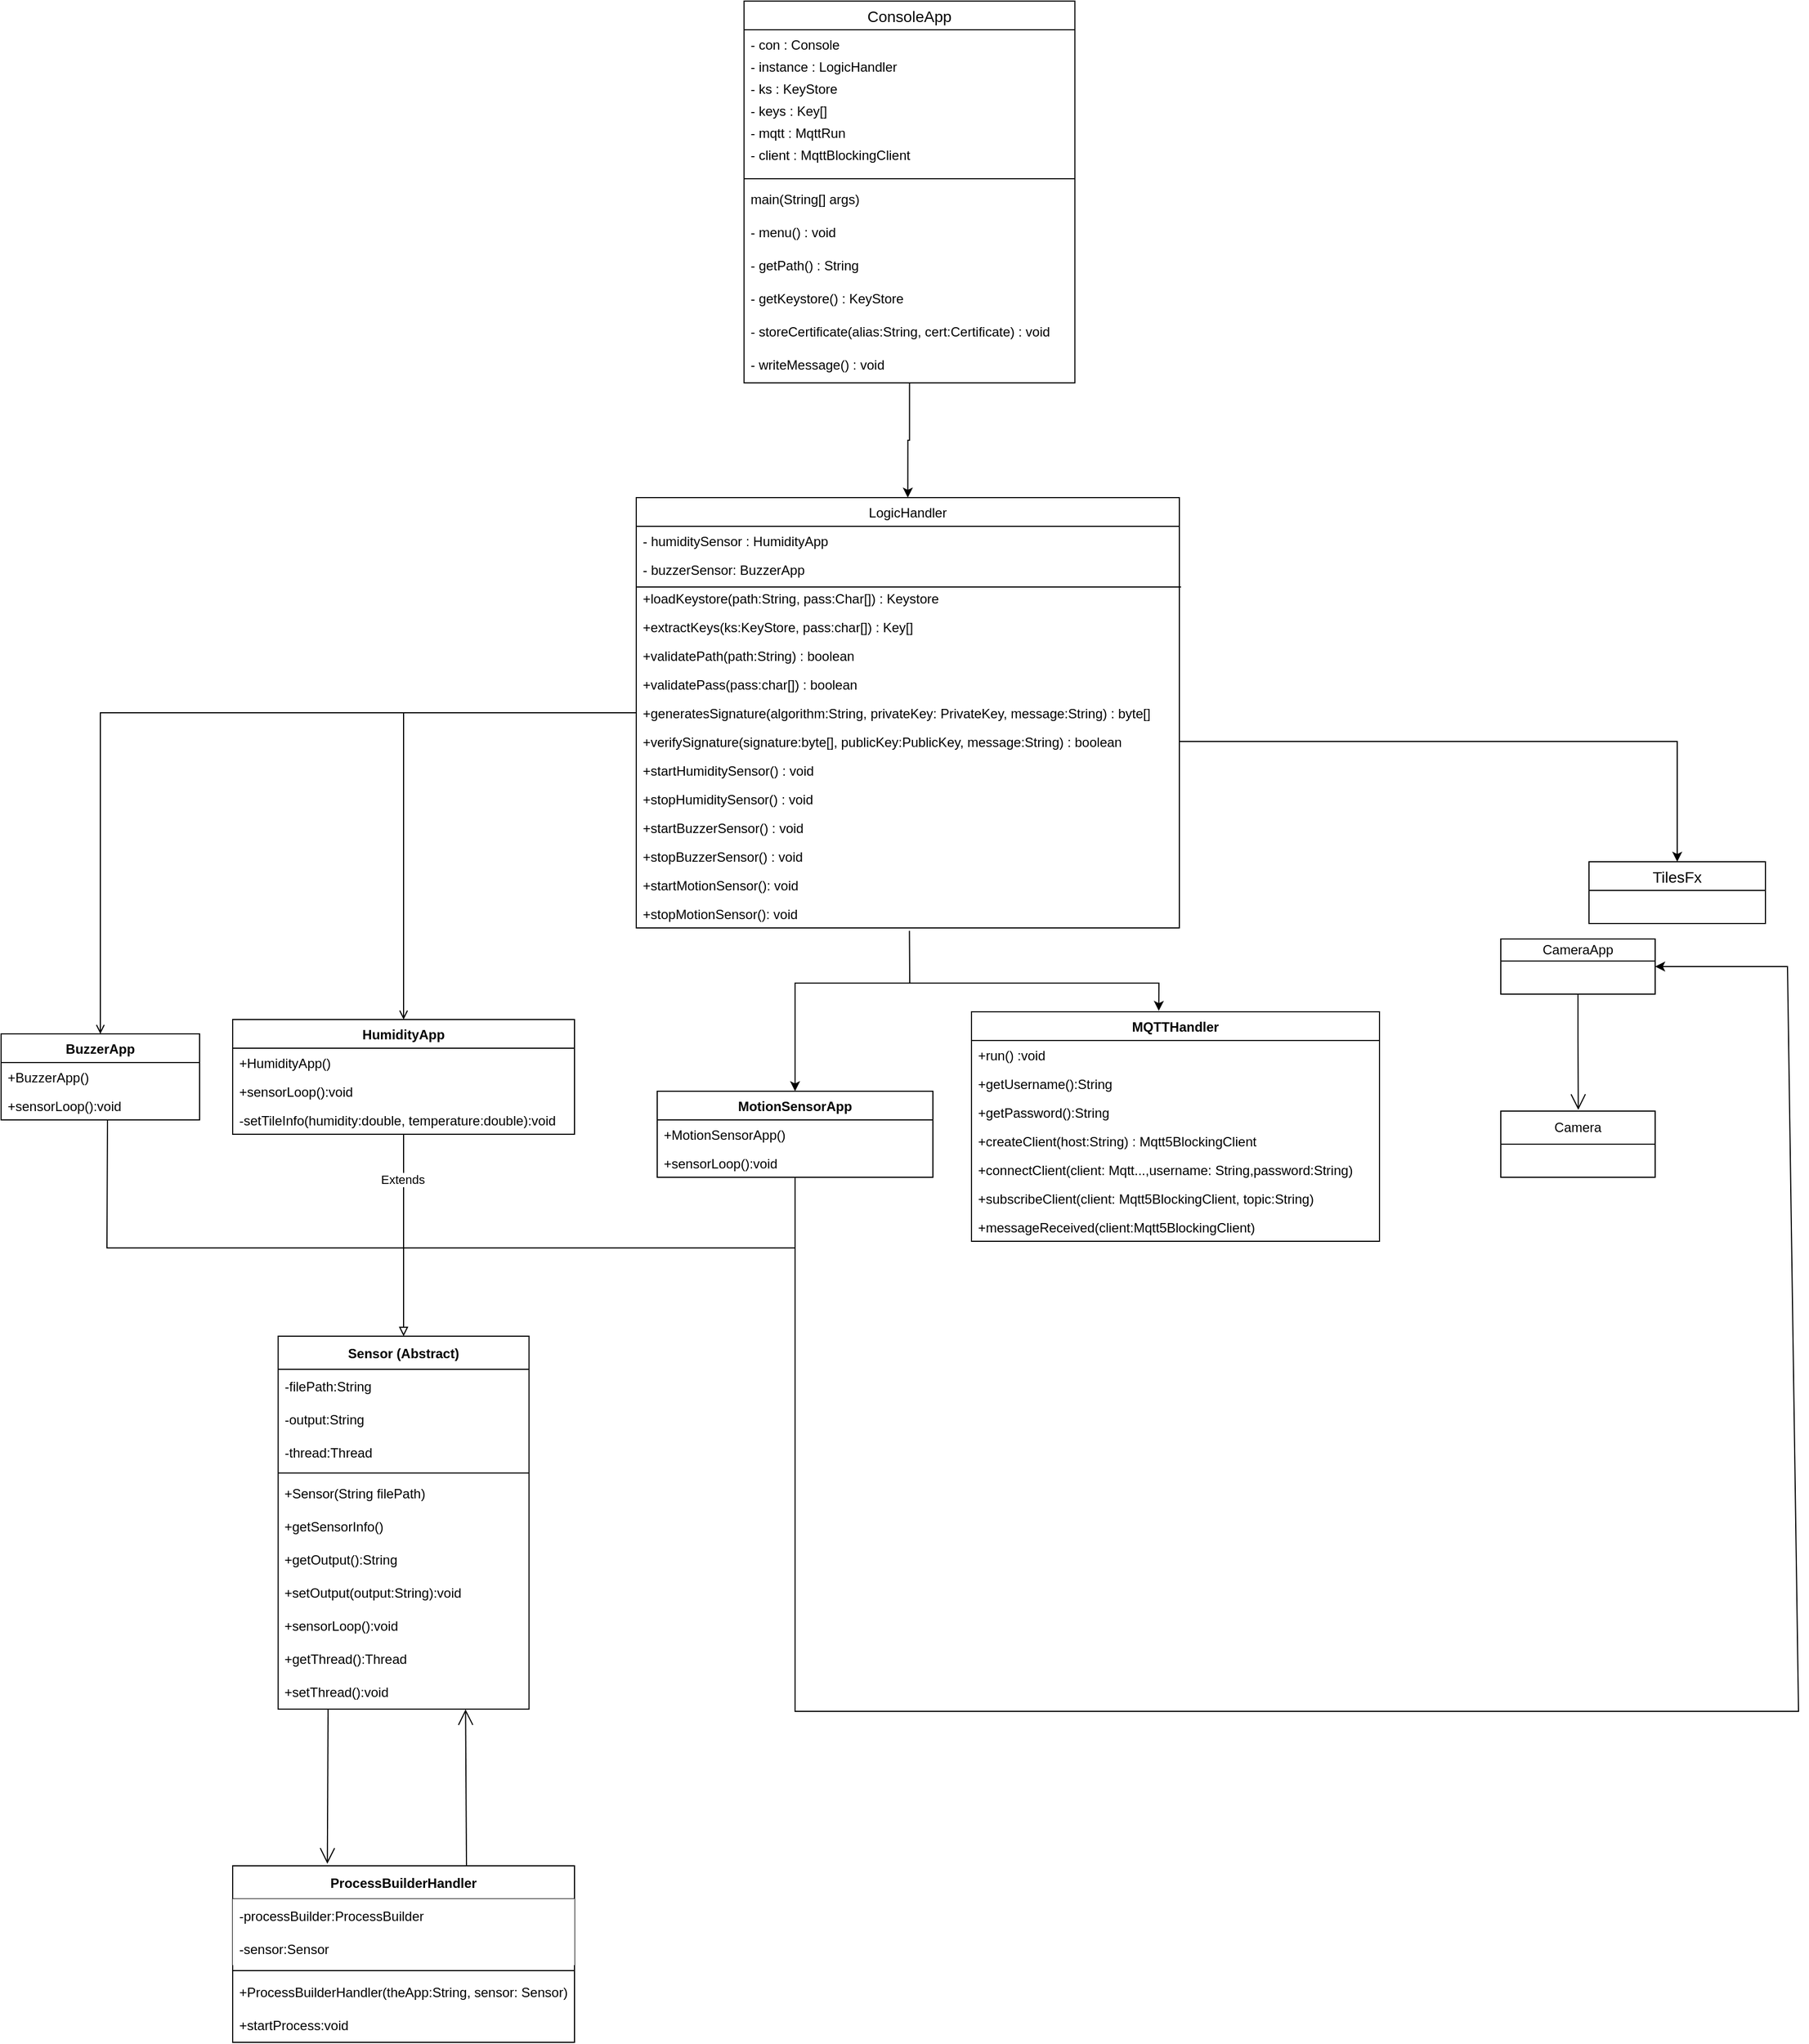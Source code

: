 <mxfile version="20.5.3" type="device"><diagram id="GwXKaQyKeeMA_JkWAQsi" name="Page-1"><mxGraphModel dx="2873" dy="2746" grid="1" gridSize="10" guides="1" tooltips="1" connect="1" arrows="1" fold="1" page="1" pageScale="1" pageWidth="1200" pageHeight="1920" math="0" shadow="0"><root><mxCell id="0"/><mxCell id="1" parent="0"/><mxCell id="-R_R7R8B03H3mzK-gPOs-9" value="CameraApp" style="swimlane;fontStyle=0;childLayout=stackLayout;horizontal=1;startSize=20;horizontalStack=0;resizeParent=1;resizeParentMax=0;resizeLast=0;collapsible=1;marginBottom=0;whiteSpace=wrap;html=1;" parent="1" vertex="1"><mxGeometry x="980" y="80" width="140" height="50" as="geometry"/></mxCell><mxCell id="-R_R7R8B03H3mzK-gPOs-17" value="Camera" style="swimlane;fontStyle=0;childLayout=stackLayout;horizontal=1;startSize=30;horizontalStack=0;resizeParent=1;resizeParentMax=0;resizeLast=0;collapsible=1;marginBottom=0;whiteSpace=wrap;html=1;" parent="1" vertex="1"><mxGeometry x="980" y="236" width="140" height="60" as="geometry"/></mxCell><mxCell id="-R_R7R8B03H3mzK-gPOs-50" value="" style="endArrow=open;endFill=1;endSize=12;html=1;rounded=0;exitX=0.5;exitY=1;exitDx=0;exitDy=0;entryX=0.502;entryY=-0.019;entryDx=0;entryDy=0;entryPerimeter=0;" parent="1" source="-R_R7R8B03H3mzK-gPOs-9" target="-R_R7R8B03H3mzK-gPOs-17" edge="1"><mxGeometry width="160" relative="1" as="geometry"><mxPoint x="810.98" y="322.01" as="sourcePoint"/><mxPoint x="1050" y="230" as="targetPoint"/><Array as="points"><mxPoint x="1050" y="170"/></Array></mxGeometry></mxCell><mxCell id="-R_R7R8B03H3mzK-gPOs-82" value="TilesFx" style="swimlane;fontStyle=0;childLayout=stackLayout;horizontal=1;startSize=26;horizontalStack=0;resizeParent=1;resizeParentMax=0;resizeLast=0;collapsible=1;marginBottom=0;align=center;fontSize=14;" parent="1" vertex="1"><mxGeometry x="1060" y="10" width="160" height="56" as="geometry"/></mxCell><mxCell id="-R_R7R8B03H3mzK-gPOs-98" style="edgeStyle=orthogonalEdgeStyle;rounded=0;orthogonalLoop=1;jettySize=auto;html=1;entryX=0.5;entryY=0;entryDx=0;entryDy=0;" parent="1" source="-R_R7R8B03H3mzK-gPOs-94" target="10" edge="1"><mxGeometry relative="1" as="geometry"><mxPoint x="340" y="-110" as="targetPoint"/></mxGeometry></mxCell><mxCell id="-R_R7R8B03H3mzK-gPOs-94" value="ConsoleApp" style="swimlane;fontStyle=0;childLayout=stackLayout;horizontal=1;startSize=26;horizontalStack=0;resizeParent=1;resizeParentMax=0;resizeLast=0;collapsible=1;marginBottom=0;align=center;fontSize=14;" parent="1" vertex="1"><mxGeometry x="293.75" y="-770" width="300" height="346" as="geometry"/></mxCell><mxCell id="52" value="- con : Console" style="text;strokeColor=none;fillColor=none;spacingLeft=4;spacingRight=4;overflow=hidden;rotatable=0;points=[[0,0.5],[1,0.5]];portConstraint=eastwest;fontSize=12;" parent="-R_R7R8B03H3mzK-gPOs-94" vertex="1"><mxGeometry y="26" width="300" height="20" as="geometry"/></mxCell><mxCell id="54" value="- instance : LogicHandler" style="text;strokeColor=none;fillColor=none;spacingLeft=4;spacingRight=4;overflow=hidden;rotatable=0;points=[[0,0.5],[1,0.5]];portConstraint=eastwest;fontSize=12;spacing=2;" parent="-R_R7R8B03H3mzK-gPOs-94" vertex="1"><mxGeometry y="46" width="300" height="20" as="geometry"/></mxCell><mxCell id="55" value="- ks : KeyStore" style="text;strokeColor=none;fillColor=none;spacingLeft=4;spacingRight=4;overflow=hidden;rotatable=0;points=[[0,0.5],[1,0.5]];portConstraint=eastwest;fontSize=12;" parent="-R_R7R8B03H3mzK-gPOs-94" vertex="1"><mxGeometry y="66" width="300" height="20" as="geometry"/></mxCell><mxCell id="56" value="- keys : Key[]" style="text;strokeColor=none;fillColor=none;spacingLeft=4;spacingRight=4;overflow=hidden;rotatable=0;points=[[0,0.5],[1,0.5]];portConstraint=eastwest;fontSize=12;" parent="-R_R7R8B03H3mzK-gPOs-94" vertex="1"><mxGeometry y="86" width="300" height="20" as="geometry"/></mxCell><mxCell id="57" value="- mqtt : MqttRun" style="text;strokeColor=none;fillColor=none;spacingLeft=4;spacingRight=4;overflow=hidden;rotatable=0;points=[[0,0.5],[1,0.5]];portConstraint=eastwest;fontSize=12;" parent="-R_R7R8B03H3mzK-gPOs-94" vertex="1"><mxGeometry y="106" width="300" height="20" as="geometry"/></mxCell><mxCell id="53" value="- client : MqttBlockingClient" style="text;strokeColor=none;fillColor=none;spacingLeft=4;spacingRight=4;overflow=hidden;rotatable=0;points=[[0,0.5],[1,0.5]];portConstraint=eastwest;fontSize=12;" parent="-R_R7R8B03H3mzK-gPOs-94" vertex="1"><mxGeometry y="126" width="300" height="30" as="geometry"/></mxCell><mxCell id="72" value="" style="line;strokeWidth=1;html=1;perimeter=backbonePerimeter;points=[];outlineConnect=0;glass=0;labelBorderColor=none;" parent="-R_R7R8B03H3mzK-gPOs-94" vertex="1"><mxGeometry y="156" width="300" height="10" as="geometry"/></mxCell><mxCell id="-R_R7R8B03H3mzK-gPOs-95" value="main(String[] args)" style="text;strokeColor=none;fillColor=none;spacingLeft=4;spacingRight=4;overflow=hidden;rotatable=0;points=[[0,0.5],[1,0.5]];portConstraint=eastwest;fontSize=12;" parent="-R_R7R8B03H3mzK-gPOs-94" vertex="1"><mxGeometry y="166" width="300" height="30" as="geometry"/></mxCell><mxCell id="44" value="- menu() : void" style="text;strokeColor=none;fillColor=none;spacingLeft=4;spacingRight=4;overflow=hidden;rotatable=0;points=[[0,0.5],[1,0.5]];portConstraint=eastwest;fontSize=12;" parent="-R_R7R8B03H3mzK-gPOs-94" vertex="1"><mxGeometry y="196" width="300" height="30" as="geometry"/></mxCell><mxCell id="45" value="- getPath() : String" style="text;strokeColor=none;fillColor=none;spacingLeft=4;spacingRight=4;overflow=hidden;rotatable=0;points=[[0,0.5],[1,0.5]];portConstraint=eastwest;fontSize=12;" parent="-R_R7R8B03H3mzK-gPOs-94" vertex="1"><mxGeometry y="226" width="300" height="30" as="geometry"/></mxCell><mxCell id="46" value="- getKeystore() : KeyStore" style="text;strokeColor=none;fillColor=none;spacingLeft=4;spacingRight=4;overflow=hidden;rotatable=0;points=[[0,0.5],[1,0.5]];portConstraint=eastwest;fontSize=12;" parent="-R_R7R8B03H3mzK-gPOs-94" vertex="1"><mxGeometry y="256" width="300" height="30" as="geometry"/></mxCell><mxCell id="48" value="- storeCertificate(alias:String, cert:Certificate) : void" style="text;strokeColor=none;fillColor=none;spacingLeft=4;spacingRight=4;overflow=hidden;rotatable=0;points=[[0,0.5],[1,0.5]];portConstraint=eastwest;fontSize=12;" parent="-R_R7R8B03H3mzK-gPOs-94" vertex="1"><mxGeometry y="286" width="300" height="30" as="geometry"/></mxCell><mxCell id="47" value="- writeMessage() : void" style="text;strokeColor=none;fillColor=none;spacingLeft=4;spacingRight=4;overflow=hidden;rotatable=0;points=[[0,0.5],[1,0.5]];portConstraint=eastwest;fontSize=12;" parent="-R_R7R8B03H3mzK-gPOs-94" vertex="1"><mxGeometry y="316" width="300" height="30" as="geometry"/></mxCell><mxCell id="v1lA2thCo2zAI3JGBGha-1" value="Sensor (Abstract)" style="swimlane;fontStyle=1;childLayout=stackLayout;horizontal=1;startSize=30;horizontalStack=0;resizeParent=1;resizeParentMax=0;resizeLast=0;collapsible=1;marginBottom=0;" parent="1" vertex="1"><mxGeometry x="-128.75" y="440" width="227.5" height="338" as="geometry"/></mxCell><mxCell id="v1lA2thCo2zAI3JGBGha-2" value="-filePath:String" style="text;strokeColor=none;fillColor=none;align=left;verticalAlign=middle;spacingLeft=4;spacingRight=4;overflow=hidden;points=[[0,0.5],[1,0.5]];portConstraint=eastwest;rotatable=0;" parent="v1lA2thCo2zAI3JGBGha-1" vertex="1"><mxGeometry y="30" width="227.5" height="30" as="geometry"/></mxCell><mxCell id="5nmvyKpx80jGznX4lMaa-78" value="-output:String    " style="text;strokeColor=none;fillColor=none;align=left;verticalAlign=middle;spacingLeft=4;spacingRight=4;overflow=hidden;points=[[0,0.5],[1,0.5]];portConstraint=eastwest;rotatable=0;" vertex="1" parent="v1lA2thCo2zAI3JGBGha-1"><mxGeometry y="60" width="227.5" height="30" as="geometry"/></mxCell><mxCell id="5nmvyKpx80jGznX4lMaa-77" value="-thread:Thread" style="text;strokeColor=none;fillColor=none;align=left;verticalAlign=middle;spacingLeft=4;spacingRight=4;overflow=hidden;points=[[0,0.5],[1,0.5]];portConstraint=eastwest;rotatable=0;" vertex="1" parent="v1lA2thCo2zAI3JGBGha-1"><mxGeometry y="90" width="227.5" height="30" as="geometry"/></mxCell><mxCell id="5nmvyKpx80jGznX4lMaa-83" value="" style="line;strokeWidth=1;fillColor=none;align=left;verticalAlign=middle;spacingTop=-1;spacingLeft=3;spacingRight=3;rotatable=0;labelPosition=right;points=[];portConstraint=eastwest;strokeColor=inherit;" vertex="1" parent="v1lA2thCo2zAI3JGBGha-1"><mxGeometry y="120" width="227.5" height="8" as="geometry"/></mxCell><mxCell id="v1lA2thCo2zAI3JGBGha-102" value="+Sensor(String filePath)" style="text;strokeColor=none;fillColor=none;align=left;verticalAlign=middle;spacingLeft=4;spacingRight=4;overflow=hidden;points=[[0,0.5],[1,0.5]];portConstraint=eastwest;rotatable=0;whiteSpace=wrap;" parent="v1lA2thCo2zAI3JGBGha-1" vertex="1"><mxGeometry y="128" width="227.5" height="30" as="geometry"/></mxCell><mxCell id="v1lA2thCo2zAI3JGBGha-4" value="+getSensorInfo()" style="text;strokeColor=none;fillColor=none;align=left;verticalAlign=middle;spacingLeft=4;spacingRight=4;overflow=hidden;points=[[0,0.5],[1,0.5]];portConstraint=eastwest;rotatable=0;whiteSpace=wrap;" parent="v1lA2thCo2zAI3JGBGha-1" vertex="1"><mxGeometry y="158" width="227.5" height="30" as="geometry"/></mxCell><mxCell id="v1lA2thCo2zAI3JGBGha-48" value="+getOutput():String" style="text;strokeColor=none;fillColor=none;align=left;verticalAlign=middle;spacingLeft=4;spacingRight=4;overflow=hidden;points=[[0,0.5],[1,0.5]];portConstraint=eastwest;rotatable=0;whiteSpace=wrap;" parent="v1lA2thCo2zAI3JGBGha-1" vertex="1"><mxGeometry y="188" width="227.5" height="30" as="geometry"/></mxCell><mxCell id="v1lA2thCo2zAI3JGBGha-47" value="+setOutput(output:String):void" style="text;strokeColor=none;fillColor=none;align=left;verticalAlign=middle;spacingLeft=4;spacingRight=4;overflow=hidden;points=[[0,0.5],[1,0.5]];portConstraint=eastwest;rotatable=0;whiteSpace=wrap;" parent="v1lA2thCo2zAI3JGBGha-1" vertex="1"><mxGeometry y="218" width="227.5" height="30" as="geometry"/></mxCell><mxCell id="v1lA2thCo2zAI3JGBGha-103" value="+sensorLoop():void" style="text;strokeColor=none;fillColor=none;align=left;verticalAlign=middle;spacingLeft=4;spacingRight=4;overflow=hidden;points=[[0,0.5],[1,0.5]];portConstraint=eastwest;rotatable=0;whiteSpace=wrap;" parent="v1lA2thCo2zAI3JGBGha-1" vertex="1"><mxGeometry y="248" width="227.5" height="30" as="geometry"/></mxCell><mxCell id="5nmvyKpx80jGznX4lMaa-80" value="+getThread():Thread" style="text;strokeColor=none;fillColor=none;align=left;verticalAlign=middle;spacingLeft=4;spacingRight=4;overflow=hidden;points=[[0,0.5],[1,0.5]];portConstraint=eastwest;rotatable=0;whiteSpace=wrap;" vertex="1" parent="v1lA2thCo2zAI3JGBGha-1"><mxGeometry y="278" width="227.5" height="30" as="geometry"/></mxCell><mxCell id="5nmvyKpx80jGznX4lMaa-79" value="+setThread():void" style="text;strokeColor=none;fillColor=none;align=left;verticalAlign=middle;spacingLeft=4;spacingRight=4;overflow=hidden;points=[[0,0.5],[1,0.5]];portConstraint=eastwest;rotatable=0;whiteSpace=wrap;" vertex="1" parent="v1lA2thCo2zAI3JGBGha-1"><mxGeometry y="308" width="227.5" height="30" as="geometry"/></mxCell><mxCell id="v1lA2thCo2zAI3JGBGha-14" value="" style="endArrow=open;endFill=1;endSize=12;html=1;rounded=0;exitX=0.684;exitY=0.006;exitDx=0;exitDy=0;exitPerimeter=0;entryX=0.747;entryY=1.007;entryDx=0;entryDy=0;entryPerimeter=0;" parent="1" source="v1lA2thCo2zAI3JGBGha-92" target="5nmvyKpx80jGznX4lMaa-79" edge="1"><mxGeometry width="160" relative="1" as="geometry"><mxPoint x="258" y="720" as="sourcePoint"/><mxPoint x="40" y="780" as="targetPoint"/></mxGeometry></mxCell><mxCell id="v1lA2thCo2zAI3JGBGha-15" value="" style="endArrow=open;endFill=1;endSize=12;html=1;rounded=0;entryX=0.277;entryY=-0.012;entryDx=0;entryDy=0;exitX=0.199;exitY=1.002;exitDx=0;exitDy=0;exitPerimeter=0;entryPerimeter=0;" parent="1" source="5nmvyKpx80jGznX4lMaa-79" target="v1lA2thCo2zAI3JGBGha-92" edge="1"><mxGeometry width="160" relative="1" as="geometry"><mxPoint x="295" y="660" as="sourcePoint"/><mxPoint x="519.99" y="730.0" as="targetPoint"/></mxGeometry></mxCell><mxCell id="25" style="edgeStyle=none;rounded=0;jumpSize=6;html=1;endArrow=none;endFill=0;strokeWidth=1;entryX=0.5;entryY=1;entryDx=0;entryDy=0;exitX=0.536;exitY=0.989;exitDx=0;exitDy=0;exitPerimeter=0;" parent="1" source="v1lA2thCo2zAI3JGBGha-62" target="v1lA2thCo2zAI3JGBGha-73" edge="1"><mxGeometry relative="1" as="geometry"><mxPoint x="320" y="360" as="targetPoint"/><mxPoint x="-285.14" y="296" as="sourcePoint"/><Array as="points"><mxPoint x="-284" y="360"/><mxPoint x="340" y="360"/></Array></mxGeometry></mxCell><mxCell id="v1lA2thCo2zAI3JGBGha-58" value="BuzzerApp" style="swimlane;fontStyle=1;align=center;verticalAlign=top;childLayout=stackLayout;horizontal=1;startSize=26;horizontalStack=0;resizeParent=1;resizeParentMax=0;resizeLast=0;collapsible=1;marginBottom=0;strokeColor=default;fillColor=none;" parent="1" vertex="1"><mxGeometry x="-380" y="166" width="180" height="78" as="geometry"/></mxCell><mxCell id="v1lA2thCo2zAI3JGBGha-61" value="+BuzzerApp()" style="text;strokeColor=none;fillColor=none;align=left;verticalAlign=top;spacingLeft=4;spacingRight=4;overflow=hidden;rotatable=0;points=[[0,0.5],[1,0.5]];portConstraint=eastwest;" parent="v1lA2thCo2zAI3JGBGha-58" vertex="1"><mxGeometry y="26" width="180" height="26" as="geometry"/></mxCell><mxCell id="v1lA2thCo2zAI3JGBGha-62" value="+sensorLoop():void" style="text;strokeColor=none;fillColor=none;align=left;verticalAlign=top;spacingLeft=4;spacingRight=4;overflow=hidden;rotatable=0;points=[[0,0.5],[1,0.5]];portConstraint=eastwest;" parent="v1lA2thCo2zAI3JGBGha-58" vertex="1"><mxGeometry y="52" width="180" height="26" as="geometry"/></mxCell><mxCell id="22" style="edgeStyle=none;rounded=0;jumpSize=6;html=1;entryX=0.5;entryY=0;entryDx=0;entryDy=0;endArrow=block;endFill=0;strokeWidth=1;exitX=0.5;exitY=1;exitDx=0;exitDy=0;" parent="1" source="v1lA2thCo2zAI3JGBGha-65" target="v1lA2thCo2zAI3JGBGha-1" edge="1"><mxGeometry relative="1" as="geometry"><mxPoint x="10" y="320" as="sourcePoint"/></mxGeometry></mxCell><mxCell id="24" value="Extends" style="edgeLabel;html=1;align=center;verticalAlign=middle;resizable=0;points=[];" parent="22" vertex="1" connectable="0"><mxGeometry x="-0.554" y="-1" relative="1" as="geometry"><mxPoint as="offset"/></mxGeometry></mxCell><mxCell id="v1lA2thCo2zAI3JGBGha-65" value="HumidityApp" style="swimlane;fontStyle=1;align=center;verticalAlign=top;childLayout=stackLayout;horizontal=1;startSize=26;horizontalStack=0;resizeParent=1;resizeParentMax=0;resizeLast=0;collapsible=1;marginBottom=0;strokeColor=default;fillColor=none;" parent="1" vertex="1"><mxGeometry x="-170" y="153" width="310" height="104" as="geometry"/></mxCell><mxCell id="v1lA2thCo2zAI3JGBGha-68" value="+HumidityApp()" style="text;strokeColor=none;fillColor=none;align=left;verticalAlign=top;spacingLeft=4;spacingRight=4;overflow=hidden;rotatable=0;points=[[0,0.5],[1,0.5]];portConstraint=eastwest;" parent="v1lA2thCo2zAI3JGBGha-65" vertex="1"><mxGeometry y="26" width="310" height="26" as="geometry"/></mxCell><mxCell id="v1lA2thCo2zAI3JGBGha-69" value="+sensorLoop():void" style="text;strokeColor=none;fillColor=none;align=left;verticalAlign=top;spacingLeft=4;spacingRight=4;overflow=hidden;rotatable=0;points=[[0,0.5],[1,0.5]];portConstraint=eastwest;" parent="v1lA2thCo2zAI3JGBGha-65" vertex="1"><mxGeometry y="52" width="310" height="26" as="geometry"/></mxCell><mxCell id="v1lA2thCo2zAI3JGBGha-72" value="-setTileInfo(humidity:double, temperature:double):void" style="text;strokeColor=none;fillColor=none;align=left;verticalAlign=top;spacingLeft=4;spacingRight=4;overflow=hidden;rotatable=0;points=[[0,0.5],[1,0.5]];portConstraint=eastwest;" parent="v1lA2thCo2zAI3JGBGha-65" vertex="1"><mxGeometry y="78" width="310" height="26" as="geometry"/></mxCell><mxCell id="v1lA2thCo2zAI3JGBGha-73" value="MotionSensorApp" style="swimlane;fontStyle=1;align=center;verticalAlign=top;childLayout=stackLayout;horizontal=1;startSize=26;horizontalStack=0;resizeParent=1;resizeParentMax=0;resizeLast=0;collapsible=1;marginBottom=0;strokeColor=default;fillColor=none;" parent="1" vertex="1"><mxGeometry x="215" y="218" width="250" height="78" as="geometry"/></mxCell><mxCell id="v1lA2thCo2zAI3JGBGha-76" value="+MotionSensorApp()" style="text;strokeColor=none;fillColor=none;align=left;verticalAlign=top;spacingLeft=4;spacingRight=4;overflow=hidden;rotatable=0;points=[[0,0.5],[1,0.5]];portConstraint=eastwest;" parent="v1lA2thCo2zAI3JGBGha-73" vertex="1"><mxGeometry y="26" width="250" height="26" as="geometry"/></mxCell><mxCell id="v1lA2thCo2zAI3JGBGha-77" value="+sensorLoop():void" style="text;strokeColor=none;fillColor=none;align=left;verticalAlign=top;spacingLeft=4;spacingRight=4;overflow=hidden;rotatable=0;points=[[0,0.5],[1,0.5]];portConstraint=eastwest;" parent="v1lA2thCo2zAI3JGBGha-73" vertex="1"><mxGeometry y="52" width="250" height="26" as="geometry"/></mxCell><mxCell id="v1lA2thCo2zAI3JGBGha-92" value="ProcessBuilderHandler" style="swimlane;fontStyle=1;childLayout=stackLayout;horizontal=1;startSize=30;horizontalStack=0;resizeParent=1;resizeParentMax=0;resizeLast=0;collapsible=1;marginBottom=0;" parent="1" vertex="1"><mxGeometry x="-170" y="920" width="310" height="160" as="geometry"/></mxCell><mxCell id="v1lA2thCo2zAI3JGBGha-99" value="-processBuilder:ProcessBuilder" style="text;strokeColor=none;fillColor=default;align=left;verticalAlign=middle;spacingLeft=4;spacingRight=4;overflow=hidden;points=[[0,0.5],[1,0.5]];portConstraint=eastwest;rotatable=0;" parent="v1lA2thCo2zAI3JGBGha-92" vertex="1"><mxGeometry y="30" width="310" height="30" as="geometry"/></mxCell><mxCell id="v1lA2thCo2zAI3JGBGha-101" value="-sensor:Sensor" style="text;strokeColor=none;fillColor=default;align=left;verticalAlign=middle;spacingLeft=4;spacingRight=4;overflow=hidden;points=[[0,0.5],[1,0.5]];portConstraint=eastwest;rotatable=0;" parent="v1lA2thCo2zAI3JGBGha-92" vertex="1"><mxGeometry y="60" width="310" height="30" as="geometry"/></mxCell><mxCell id="v1lA2thCo2zAI3JGBGha-100" value="" style="line;strokeWidth=1;rotatable=0;dashed=0;labelPosition=right;align=left;verticalAlign=middle;spacingTop=0;spacingLeft=6;points=[];portConstraint=eastwest;fillColor=default;" parent="v1lA2thCo2zAI3JGBGha-92" vertex="1"><mxGeometry y="90" width="310" height="10" as="geometry"/></mxCell><mxCell id="v1lA2thCo2zAI3JGBGha-95" value="+ProcessBuilderHandler(theApp:String, sensor: Sensor)" style="text;strokeColor=none;fillColor=none;align=left;verticalAlign=middle;spacingLeft=4;spacingRight=4;overflow=hidden;points=[[0,0.5],[1,0.5]];portConstraint=eastwest;rotatable=0;whiteSpace=wrap;" parent="v1lA2thCo2zAI3JGBGha-92" vertex="1"><mxGeometry y="100" width="310" height="30" as="geometry"/></mxCell><mxCell id="v1lA2thCo2zAI3JGBGha-96" value="+startProcess:void" style="text;strokeColor=none;fillColor=none;align=left;verticalAlign=middle;spacingLeft=4;spacingRight=4;overflow=hidden;points=[[0,0.5],[1,0.5]];portConstraint=eastwest;rotatable=0;whiteSpace=wrap;labelBackgroundColor=default;" parent="v1lA2thCo2zAI3JGBGha-92" vertex="1"><mxGeometry y="130" width="310" height="30" as="geometry"/></mxCell><mxCell id="v1lA2thCo2zAI3JGBGha-115" value="MQTTHandler" style="swimlane;fontStyle=1;childLayout=stackLayout;horizontal=1;startSize=26;fillColor=none;horizontalStack=0;resizeParent=1;resizeParentMax=0;resizeLast=0;collapsible=1;marginBottom=0;labelBackgroundColor=default;strokeColor=default;" parent="1" vertex="1"><mxGeometry x="500" y="146" width="370" height="208" as="geometry"/></mxCell><mxCell id="v1lA2thCo2zAI3JGBGha-116" value="+run() :void" style="text;strokeColor=none;fillColor=none;align=left;verticalAlign=top;spacingLeft=4;spacingRight=4;overflow=hidden;rotatable=0;points=[[0,0.5],[1,0.5]];portConstraint=eastwest;labelBackgroundColor=default;" parent="v1lA2thCo2zAI3JGBGha-115" vertex="1"><mxGeometry y="26" width="370" height="26" as="geometry"/></mxCell><mxCell id="v1lA2thCo2zAI3JGBGha-117" value="+getUsername():String" style="text;strokeColor=none;fillColor=none;align=left;verticalAlign=top;spacingLeft=4;spacingRight=4;overflow=hidden;rotatable=0;points=[[0,0.5],[1,0.5]];portConstraint=eastwest;labelBackgroundColor=default;" parent="v1lA2thCo2zAI3JGBGha-115" vertex="1"><mxGeometry y="52" width="370" height="26" as="geometry"/></mxCell><mxCell id="v1lA2thCo2zAI3JGBGha-118" value="+getPassword():String" style="text;strokeColor=none;fillColor=none;align=left;verticalAlign=top;spacingLeft=4;spacingRight=4;overflow=hidden;rotatable=0;points=[[0,0.5],[1,0.5]];portConstraint=eastwest;labelBackgroundColor=default;" parent="v1lA2thCo2zAI3JGBGha-115" vertex="1"><mxGeometry y="78" width="370" height="26" as="geometry"/></mxCell><mxCell id="v1lA2thCo2zAI3JGBGha-121" value="+createClient(host:String) : Mqtt5BlockingClient" style="text;strokeColor=none;fillColor=none;align=left;verticalAlign=top;spacingLeft=4;spacingRight=4;overflow=hidden;rotatable=0;points=[[0,0.5],[1,0.5]];portConstraint=eastwest;labelBackgroundColor=default;" parent="v1lA2thCo2zAI3JGBGha-115" vertex="1"><mxGeometry y="104" width="370" height="26" as="geometry"/></mxCell><mxCell id="v1lA2thCo2zAI3JGBGha-120" value="+connectClient(client: Mqtt...,username: String,password:String)" style="text;strokeColor=none;fillColor=none;align=left;verticalAlign=top;spacingLeft=4;spacingRight=4;overflow=hidden;rotatable=0;points=[[0,0.5],[1,0.5]];portConstraint=eastwest;labelBackgroundColor=default;" parent="v1lA2thCo2zAI3JGBGha-115" vertex="1"><mxGeometry y="130" width="370" height="26" as="geometry"/></mxCell><mxCell id="v1lA2thCo2zAI3JGBGha-119" value="+subscribeClient(client: Mqtt5BlockingClient, topic:String)" style="text;strokeColor=none;fillColor=none;align=left;verticalAlign=top;spacingLeft=4;spacingRight=4;overflow=hidden;rotatable=0;points=[[0,0.5],[1,0.5]];portConstraint=eastwest;labelBackgroundColor=default;" parent="v1lA2thCo2zAI3JGBGha-115" vertex="1"><mxGeometry y="156" width="370" height="26" as="geometry"/></mxCell><mxCell id="v1lA2thCo2zAI3JGBGha-122" value="+messageReceived(client:Mqtt5BlockingClient)" style="text;strokeColor=none;fillColor=none;align=left;verticalAlign=top;spacingLeft=4;spacingRight=4;overflow=hidden;rotatable=0;points=[[0,0.5],[1,0.5]];portConstraint=eastwest;labelBackgroundColor=default;" parent="v1lA2thCo2zAI3JGBGha-115" vertex="1"><mxGeometry y="182" width="370" height="26" as="geometry"/></mxCell><mxCell id="18" style="edgeStyle=none;rounded=0;html=1;entryX=0.5;entryY=0;entryDx=0;entryDy=0;exitX=0.503;exitY=1.101;exitDx=0;exitDy=0;exitPerimeter=0;" parent="1" source="5nmvyKpx80jGznX4lMaa-81" target="v1lA2thCo2zAI3JGBGha-73" edge="1"><mxGeometry relative="1" as="geometry"><mxPoint x="442" y="60" as="sourcePoint"/><Array as="points"><mxPoint x="444" y="120"/><mxPoint x="340" y="120"/></Array></mxGeometry></mxCell><mxCell id="19" style="edgeStyle=none;rounded=0;html=1;entryX=0.459;entryY=-0.004;entryDx=0;entryDy=0;entryPerimeter=0;" parent="1" edge="1" target="v1lA2thCo2zAI3JGBGha-115"><mxGeometry relative="1" as="geometry"><mxPoint x="440" y="120" as="sourcePoint"/><mxPoint x="670" y="140" as="targetPoint"/><Array as="points"><mxPoint x="670" y="120"/></Array></mxGeometry></mxCell><mxCell id="10" value="LogicHandler" style="swimlane;fontStyle=0;childLayout=stackLayout;horizontal=1;startSize=26;fillColor=none;horizontalStack=0;resizeParent=1;resizeParentMax=0;resizeLast=0;collapsible=1;marginBottom=0;" parent="1" vertex="1"><mxGeometry x="196" y="-320" width="492.5" height="390" as="geometry"/></mxCell><mxCell id="50" value="- humiditySensor : HumidityApp" style="text;strokeColor=none;fillColor=none;align=left;verticalAlign=top;spacingLeft=4;spacingRight=4;overflow=hidden;rotatable=0;points=[[0,0.5],[1,0.5]];portConstraint=eastwest;glass=0;strokeWidth=1;" parent="10" vertex="1"><mxGeometry y="26" width="492.5" height="26" as="geometry"/></mxCell><mxCell id="49" value="- buzzerSensor: BuzzerApp" style="text;strokeColor=none;fillColor=none;align=left;verticalAlign=top;spacingLeft=4;spacingRight=4;overflow=hidden;rotatable=0;points=[[0,0.5],[1,0.5]];portConstraint=eastwest;glass=0;strokeWidth=1;perimeterSpacing=1;" parent="10" vertex="1"><mxGeometry y="52" width="492.5" height="26" as="geometry"/></mxCell><mxCell id="11" value="+loadKeystore(path:String, pass:Char[]) : Keystore" style="text;strokeColor=none;fillColor=none;align=left;verticalAlign=top;spacingLeft=4;spacingRight=4;overflow=hidden;rotatable=0;points=[[0,0.5],[1,0.5]];portConstraint=eastwest;" parent="10" vertex="1"><mxGeometry y="78" width="492.5" height="26" as="geometry"/></mxCell><mxCell id="12" value="+extractKeys(ks:KeyStore, pass:char[]) : Key[]" style="text;strokeColor=none;fillColor=none;align=left;verticalAlign=top;spacingLeft=4;spacingRight=4;overflow=hidden;rotatable=0;points=[[0,0.5],[1,0.5]];portConstraint=eastwest;" parent="10" vertex="1"><mxGeometry y="104" width="492.5" height="26" as="geometry"/></mxCell><mxCell id="14" value="+validatePath(path:String) : boolean" style="text;strokeColor=none;fillColor=none;align=left;verticalAlign=top;spacingLeft=4;spacingRight=4;overflow=hidden;rotatable=0;points=[[0,0.5],[1,0.5]];portConstraint=eastwest;" parent="10" vertex="1"><mxGeometry y="130" width="492.5" height="26" as="geometry"/></mxCell><mxCell id="15" value="+validatePass(pass:char[]) : boolean" style="text;strokeColor=none;fillColor=none;align=left;verticalAlign=top;spacingLeft=4;spacingRight=4;overflow=hidden;rotatable=0;points=[[0,0.5],[1,0.5]];portConstraint=eastwest;" parent="10" vertex="1"><mxGeometry y="156" width="492.5" height="26" as="geometry"/></mxCell><mxCell id="26" value="+generatesSignature(algorithm:String, privateKey: PrivateKey, message:String) : byte[]" style="text;strokeColor=none;fillColor=none;align=left;verticalAlign=top;spacingLeft=4;spacingRight=4;overflow=hidden;rotatable=0;points=[[0,0.5],[1,0.5]];portConstraint=eastwest;" parent="10" vertex="1"><mxGeometry y="182" width="492.5" height="26" as="geometry"/></mxCell><mxCell id="27" value="+verifySignature(signature:byte[], publicKey:PublicKey, message:String) : boolean" style="text;strokeColor=none;fillColor=none;align=left;verticalAlign=top;spacingLeft=4;spacingRight=4;overflow=hidden;rotatable=0;points=[[0,0.5],[1,0.5]];portConstraint=eastwest;" parent="10" vertex="1"><mxGeometry y="208" width="492.5" height="26" as="geometry"/></mxCell><mxCell id="40" value="+startHumiditySensor() : void" style="text;strokeColor=none;fillColor=none;align=left;verticalAlign=top;spacingLeft=4;spacingRight=4;overflow=hidden;rotatable=0;points=[[0,0.5],[1,0.5]];portConstraint=eastwest;" parent="10" vertex="1"><mxGeometry y="234" width="492.5" height="26" as="geometry"/></mxCell><mxCell id="41" value="+stopHumiditySensor() : void" style="text;strokeColor=none;fillColor=none;align=left;verticalAlign=top;spacingLeft=4;spacingRight=4;overflow=hidden;rotatable=0;points=[[0,0.5],[1,0.5]];portConstraint=eastwest;" parent="10" vertex="1"><mxGeometry y="260" width="492.5" height="26" as="geometry"/></mxCell><mxCell id="42" value="+startBuzzerSensor() : void" style="text;strokeColor=none;fillColor=none;align=left;verticalAlign=top;spacingLeft=4;spacingRight=4;overflow=hidden;rotatable=0;points=[[0,0.5],[1,0.5]];portConstraint=eastwest;" parent="10" vertex="1"><mxGeometry y="286" width="492.5" height="26" as="geometry"/></mxCell><mxCell id="43" value="+stopBuzzerSensor() : void" style="text;strokeColor=none;fillColor=none;align=left;verticalAlign=top;spacingLeft=4;spacingRight=4;overflow=hidden;rotatable=0;points=[[0,0.5],[1,0.5]];portConstraint=eastwest;" parent="10" vertex="1"><mxGeometry y="312" width="492.5" height="26" as="geometry"/></mxCell><mxCell id="5nmvyKpx80jGznX4lMaa-82" value="+startMotionSensor(): void" style="text;strokeColor=none;fillColor=none;align=left;verticalAlign=top;spacingLeft=4;spacingRight=4;overflow=hidden;rotatable=0;points=[[0,0.5],[1,0.5]];portConstraint=eastwest;" vertex="1" parent="10"><mxGeometry y="338" width="492.5" height="26" as="geometry"/></mxCell><mxCell id="5nmvyKpx80jGznX4lMaa-81" value="+stopMotionSensor(): void" style="text;strokeColor=none;fillColor=none;align=left;verticalAlign=top;spacingLeft=4;spacingRight=4;overflow=hidden;rotatable=0;points=[[0,0.5],[1,0.5]];portConstraint=eastwest;" vertex="1" parent="10"><mxGeometry y="364" width="492.5" height="26" as="geometry"/></mxCell><mxCell id="17" style="edgeStyle=none;html=1;entryX=0.5;entryY=0;entryDx=0;entryDy=0;rounded=0;exitX=1;exitY=0.5;exitDx=0;exitDy=0;" parent="1" source="27" target="-R_R7R8B03H3mzK-gPOs-82" edge="1"><mxGeometry relative="1" as="geometry"><mxPoint x="1150" y="-49" as="targetPoint"/><mxPoint x="482.5" y="-49" as="sourcePoint"/><Array as="points"><mxPoint x="1140" y="-99"/></Array></mxGeometry></mxCell><mxCell id="51" value="" style="line;strokeWidth=1;html=1;perimeter=backbonePerimeter;points=[];outlineConnect=0;glass=0;labelBorderColor=none;" parent="1" vertex="1"><mxGeometry x="196" y="-244" width="494" height="10" as="geometry"/></mxCell><mxCell id="73" style="edgeStyle=none;rounded=0;jumpSize=6;html=1;entryX=0.5;entryY=0;entryDx=0;entryDy=0;endArrow=open;endFill=0;strokeWidth=1;" parent="1" source="26" target="v1lA2thCo2zAI3JGBGha-65" edge="1"><mxGeometry relative="1" as="geometry"><Array as="points"><mxPoint x="-15" y="-125"/></Array></mxGeometry></mxCell><mxCell id="74" style="edgeStyle=none;rounded=0;jumpSize=6;html=1;entryX=0.5;entryY=0;entryDx=0;entryDy=0;endArrow=open;endFill=0;strokeWidth=1;" parent="1" source="26" target="v1lA2thCo2zAI3JGBGha-58" edge="1"><mxGeometry relative="1" as="geometry"><Array as="points"><mxPoint x="-290" y="-125"/></Array></mxGeometry></mxCell><mxCell id="5nmvyKpx80jGznX4lMaa-75" value="" style="endArrow=classic;html=1;rounded=0;entryX=1;entryY=0.5;entryDx=0;entryDy=0;" edge="1" parent="1" target="-R_R7R8B03H3mzK-gPOs-9"><mxGeometry width="50" height="50" relative="1" as="geometry"><mxPoint x="340" y="322" as="sourcePoint"/><mxPoint x="1250" y="110" as="targetPoint"/><Array as="points"><mxPoint x="340" y="780"/><mxPoint x="1250" y="780"/><mxPoint x="1240" y="105"/></Array></mxGeometry></mxCell></root></mxGraphModel></diagram></mxfile>
